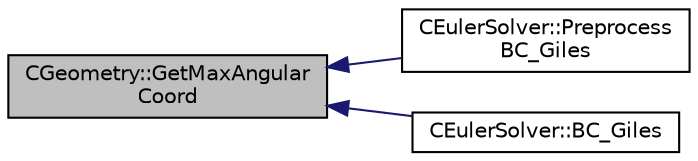 digraph "CGeometry::GetMaxAngularCoord"
{
  edge [fontname="Helvetica",fontsize="10",labelfontname="Helvetica",labelfontsize="10"];
  node [fontname="Helvetica",fontsize="10",shape=record];
  rankdir="LR";
  Node598 [label="CGeometry::GetMaxAngular\lCoord",height=0.2,width=0.4,color="black", fillcolor="grey75", style="filled", fontcolor="black"];
  Node598 -> Node599 [dir="back",color="midnightblue",fontsize="10",style="solid",fontname="Helvetica"];
  Node599 [label="CEulerSolver::Preprocess\lBC_Giles",height=0.2,width=0.4,color="black", fillcolor="white", style="filled",URL="$class_c_euler_solver.html#a33402619b740bfe68350c50bba14c6ab",tooltip="It computes Fourier transformation for the needed quantities along the pitch for each span in turboma..."];
  Node598 -> Node600 [dir="back",color="midnightblue",fontsize="10",style="solid",fontname="Helvetica"];
  Node600 [label="CEulerSolver::BC_Giles",height=0.2,width=0.4,color="black", fillcolor="white", style="filled",URL="$class_c_euler_solver.html#aa4c3988e3ce0c18460b5c069650c57b0",tooltip="Impose the boundary condition using characteristic recostruction. "];
}

